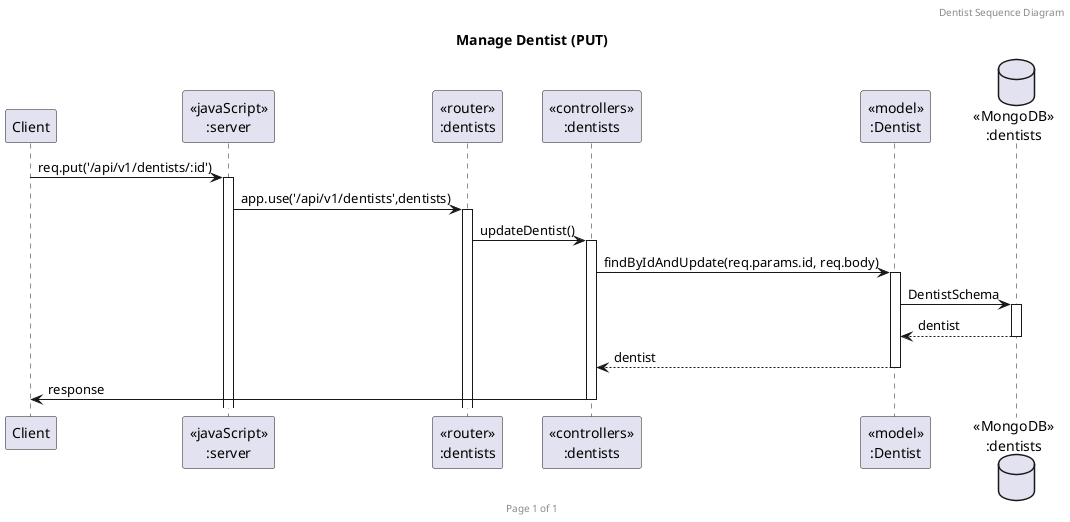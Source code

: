 @startuml Manage Dentist (PUT)

header Dentist Sequence Diagram
footer Page %page% of %lastpage%
title "Manage Dentist (PUT)"

participant "Client" as client
participant "<<javaScript>>\n:server" as server
participant "<<router>>\n:dentists" as routerDentists
participant "<<controllers>>\n:dentists" as controllersDentists
participant "<<model>>\n:Dentist" as modelDentists
database "<<MongoDB>>\n:dentists" as DentistsDatabase

client->server ++:req.put('/api/v1/dentists/:id')
server->routerDentists ++:app.use('/api/v1/dentists',dentists)
routerDentists -> controllersDentists ++:updateDentist()
controllersDentists->modelDentists ++:findByIdAndUpdate(req.params.id, req.body)
modelDentists ->DentistsDatabase ++:DentistSchema
DentistsDatabase --> modelDentists --:dentist
controllersDentists <-- modelDentists --:dentist
controllersDentists->client --:response

@enduml